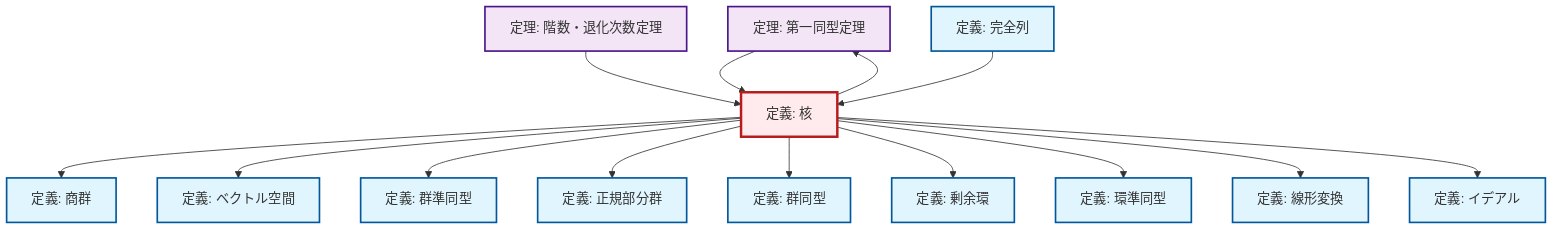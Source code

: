 graph TD
    classDef definition fill:#e1f5fe,stroke:#01579b,stroke-width:2px
    classDef theorem fill:#f3e5f5,stroke:#4a148c,stroke-width:2px
    classDef axiom fill:#fff3e0,stroke:#e65100,stroke-width:2px
    classDef example fill:#e8f5e9,stroke:#1b5e20,stroke-width:2px
    classDef current fill:#ffebee,stroke:#b71c1c,stroke-width:3px
    thm-first-isomorphism["定理: 第一同型定理"]:::theorem
    def-homomorphism["定義: 群準同型"]:::definition
    def-normal-subgroup["定義: 正規部分群"]:::definition
    def-vector-space["定義: ベクトル空間"]:::definition
    def-isomorphism["定義: 群同型"]:::definition
    def-linear-transformation["定義: 線形変換"]:::definition
    def-ring-homomorphism["定義: 環準同型"]:::definition
    def-ideal["定義: イデアル"]:::definition
    thm-rank-nullity["定理: 階数・退化次数定理"]:::theorem
    def-kernel["定義: 核"]:::definition
    def-exact-sequence["定義: 完全列"]:::definition
    def-quotient-ring["定義: 剰余環"]:::definition
    def-quotient-group["定義: 商群"]:::definition
    def-kernel --> def-quotient-group
    def-kernel --> def-vector-space
    thm-rank-nullity --> def-kernel
    def-kernel --> def-homomorphism
    def-kernel --> def-normal-subgroup
    def-kernel --> thm-first-isomorphism
    def-kernel --> def-isomorphism
    def-kernel --> def-quotient-ring
    def-kernel --> def-ring-homomorphism
    thm-first-isomorphism --> def-kernel
    def-kernel --> def-linear-transformation
    def-exact-sequence --> def-kernel
    def-kernel --> def-ideal
    class def-kernel current